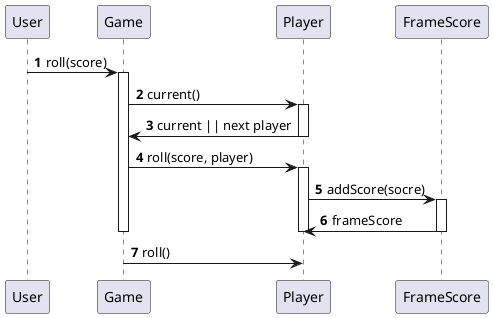@startuml

autonumber
User -> Game : roll(score)
activate Game
Game -> Player : current()
activate Player
Player -> Game : current || next player
deactivate Player
Game -> Player: roll(score, player)
activate Player
Player -> FrameScore : addScore(socre)
activate FrameScore
FrameScore -> Player : frameScore
deactivate Player
deactivate Game
deactivate FrameScore

Game -> Player : roll()


@enduml